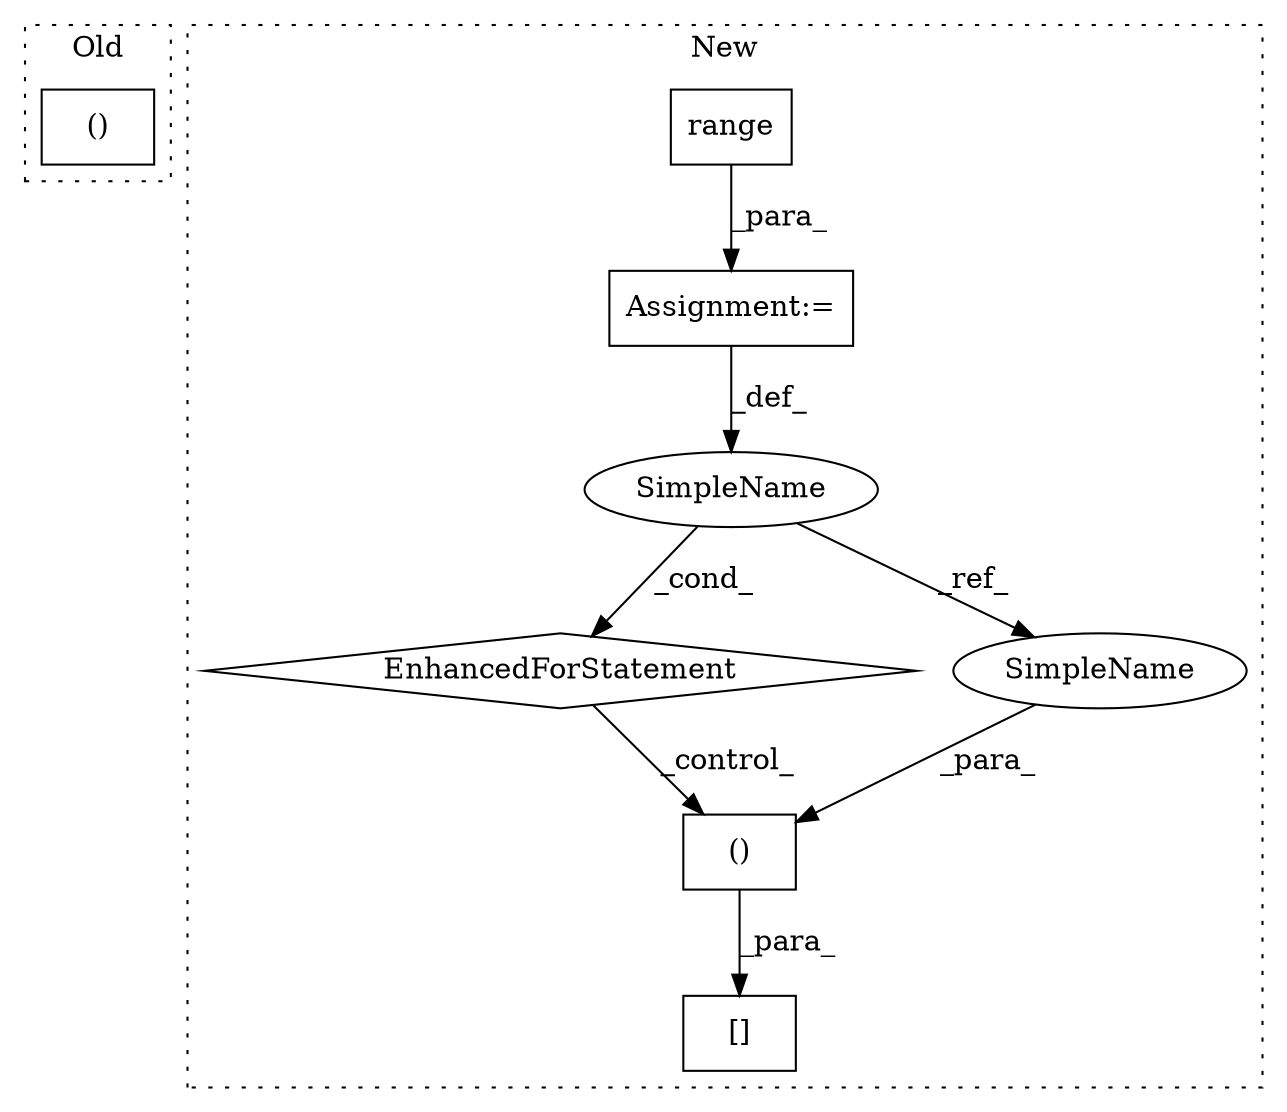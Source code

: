 digraph G {
subgraph cluster0 {
1 [label="()" a="106" s="4978" l="28" shape="box"];
label = "Old";
style="dotted";
}
subgraph cluster1 {
2 [label="range" a="32" s="4970,4997" l="6,1" shape="box"];
3 [label="Assignment:=" a="7" s="4909,4998" l="53,2" shape="box"];
4 [label="EnhancedForStatement" a="70" s="4909,4998" l="53,2" shape="diamond"];
5 [label="[]" a="2" s="5149,5207" l="20,2" shape="box"];
6 [label="()" a="106" s="5169" l="38" shape="box"];
7 [label="SimpleName" a="42" s="4966" l="1" shape="ellipse"];
8 [label="SimpleName" a="42" s="5206" l="1" shape="ellipse"];
label = "New";
style="dotted";
}
2 -> 3 [label="_para_"];
3 -> 7 [label="_def_"];
4 -> 6 [label="_control_"];
6 -> 5 [label="_para_"];
7 -> 4 [label="_cond_"];
7 -> 8 [label="_ref_"];
8 -> 6 [label="_para_"];
}